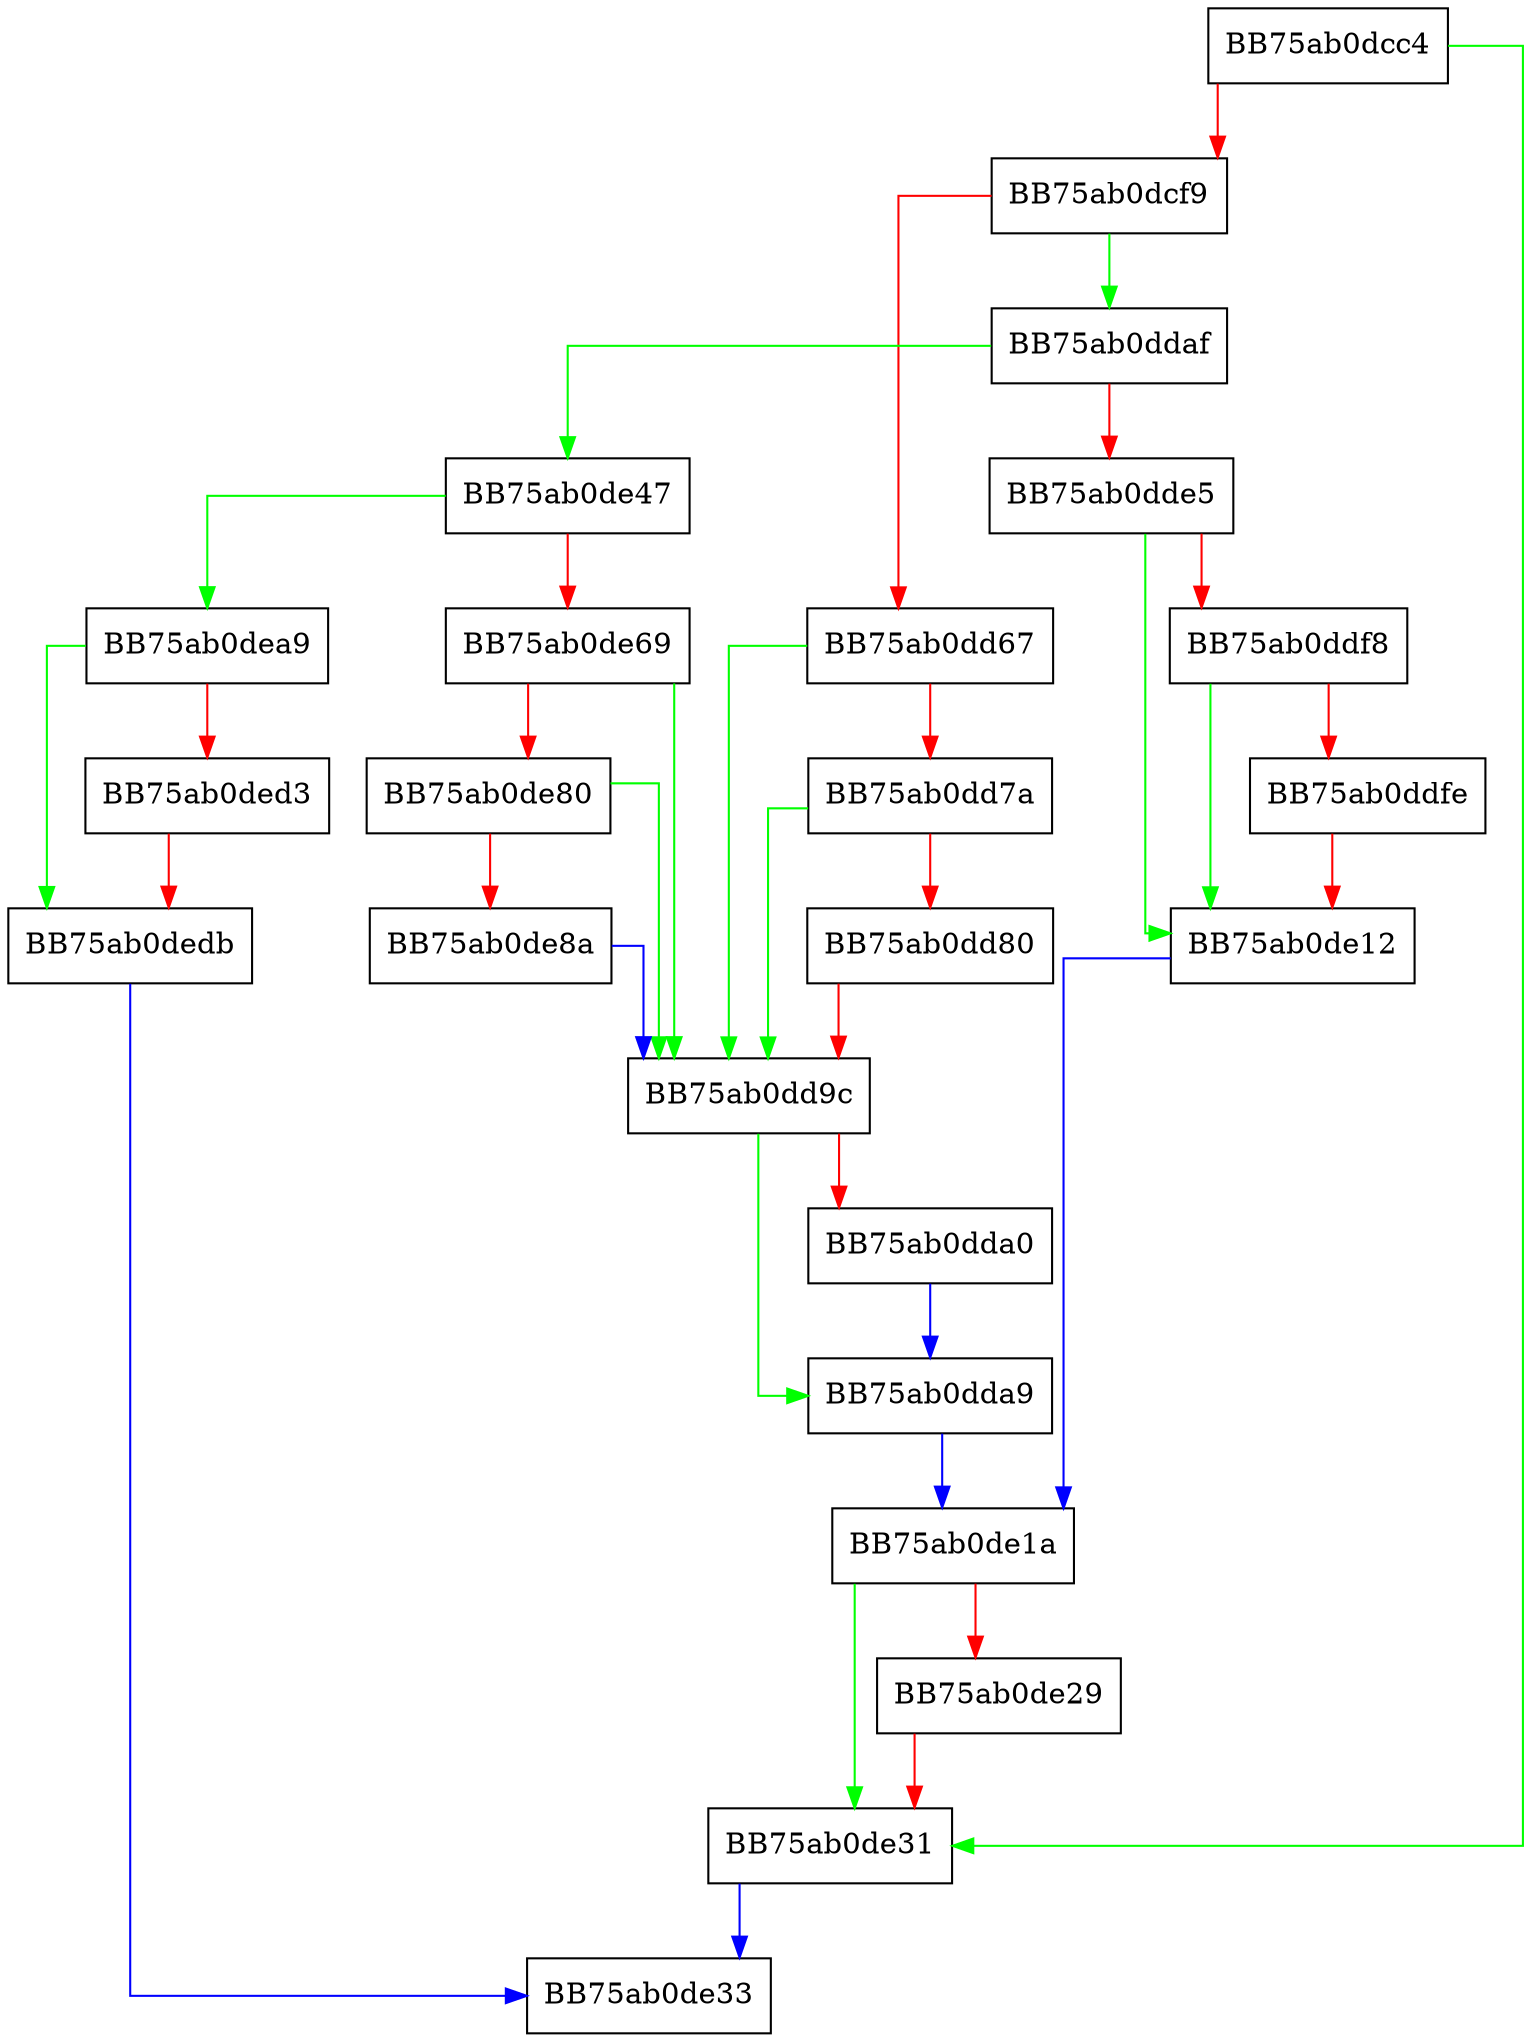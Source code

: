 digraph WriteFileWorker {
  node [shape="box"];
  graph [splines=ortho];
  BB75ab0dcc4 -> BB75ab0de31 [color="green"];
  BB75ab0dcc4 -> BB75ab0dcf9 [color="red"];
  BB75ab0dcf9 -> BB75ab0ddaf [color="green"];
  BB75ab0dcf9 -> BB75ab0dd67 [color="red"];
  BB75ab0dd67 -> BB75ab0dd9c [color="green"];
  BB75ab0dd67 -> BB75ab0dd7a [color="red"];
  BB75ab0dd7a -> BB75ab0dd9c [color="green"];
  BB75ab0dd7a -> BB75ab0dd80 [color="red"];
  BB75ab0dd80 -> BB75ab0dd9c [color="red"];
  BB75ab0dd9c -> BB75ab0dda9 [color="green"];
  BB75ab0dd9c -> BB75ab0dda0 [color="red"];
  BB75ab0dda0 -> BB75ab0dda9 [color="blue"];
  BB75ab0dda9 -> BB75ab0de1a [color="blue"];
  BB75ab0ddaf -> BB75ab0de47 [color="green"];
  BB75ab0ddaf -> BB75ab0dde5 [color="red"];
  BB75ab0dde5 -> BB75ab0de12 [color="green"];
  BB75ab0dde5 -> BB75ab0ddf8 [color="red"];
  BB75ab0ddf8 -> BB75ab0de12 [color="green"];
  BB75ab0ddf8 -> BB75ab0ddfe [color="red"];
  BB75ab0ddfe -> BB75ab0de12 [color="red"];
  BB75ab0de12 -> BB75ab0de1a [color="blue"];
  BB75ab0de1a -> BB75ab0de31 [color="green"];
  BB75ab0de1a -> BB75ab0de29 [color="red"];
  BB75ab0de29 -> BB75ab0de31 [color="red"];
  BB75ab0de31 -> BB75ab0de33 [color="blue"];
  BB75ab0de47 -> BB75ab0dea9 [color="green"];
  BB75ab0de47 -> BB75ab0de69 [color="red"];
  BB75ab0de69 -> BB75ab0dd9c [color="green"];
  BB75ab0de69 -> BB75ab0de80 [color="red"];
  BB75ab0de80 -> BB75ab0dd9c [color="green"];
  BB75ab0de80 -> BB75ab0de8a [color="red"];
  BB75ab0de8a -> BB75ab0dd9c [color="blue"];
  BB75ab0dea9 -> BB75ab0dedb [color="green"];
  BB75ab0dea9 -> BB75ab0ded3 [color="red"];
  BB75ab0ded3 -> BB75ab0dedb [color="red"];
  BB75ab0dedb -> BB75ab0de33 [color="blue"];
}